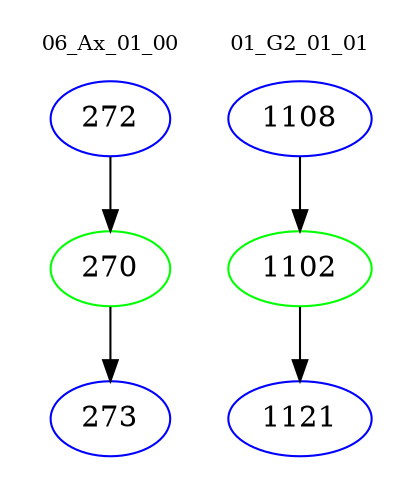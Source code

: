 digraph{
subgraph cluster_0 {
color = white
label = "06_Ax_01_00";
fontsize=10;
T0_272 [label="272", color="blue"]
T0_272 -> T0_270 [color="black"]
T0_270 [label="270", color="green"]
T0_270 -> T0_273 [color="black"]
T0_273 [label="273", color="blue"]
}
subgraph cluster_1 {
color = white
label = "01_G2_01_01";
fontsize=10;
T1_1108 [label="1108", color="blue"]
T1_1108 -> T1_1102 [color="black"]
T1_1102 [label="1102", color="green"]
T1_1102 -> T1_1121 [color="black"]
T1_1121 [label="1121", color="blue"]
}
}
